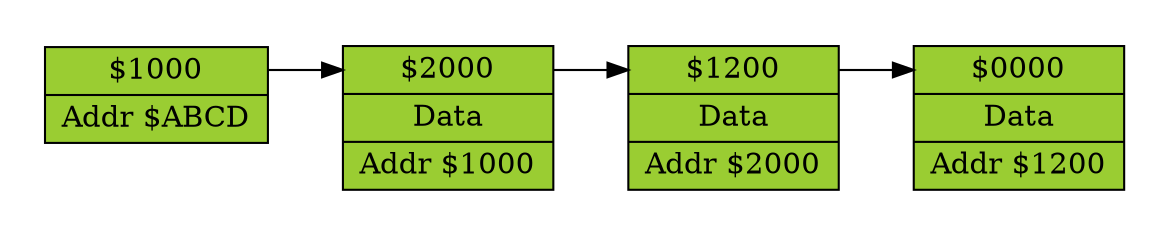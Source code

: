 digraph structs {
    rankdir=LR
    pad="0.3";
    //bgcolor=grey77;
    node [shape=record fillcolor=yellowgreen style=filled];
//
    StructRoot [label="<First> $1000 | Addr $ABCD"];
    Struct1000 [label="<Next> $2000 | Data | Addr $1000"];
    Struct2000 [label="<Next> $1200 | Data | Addr $2000"];
    Struct1200 [label="<Next> $0000 | Data | Addr $1200"];
//
    StructRoot:First -> Struct1000:Next;
    Struct1000:Next -> Struct2000:Next;
    Struct2000:Next -> Struct1200:Next;
}
